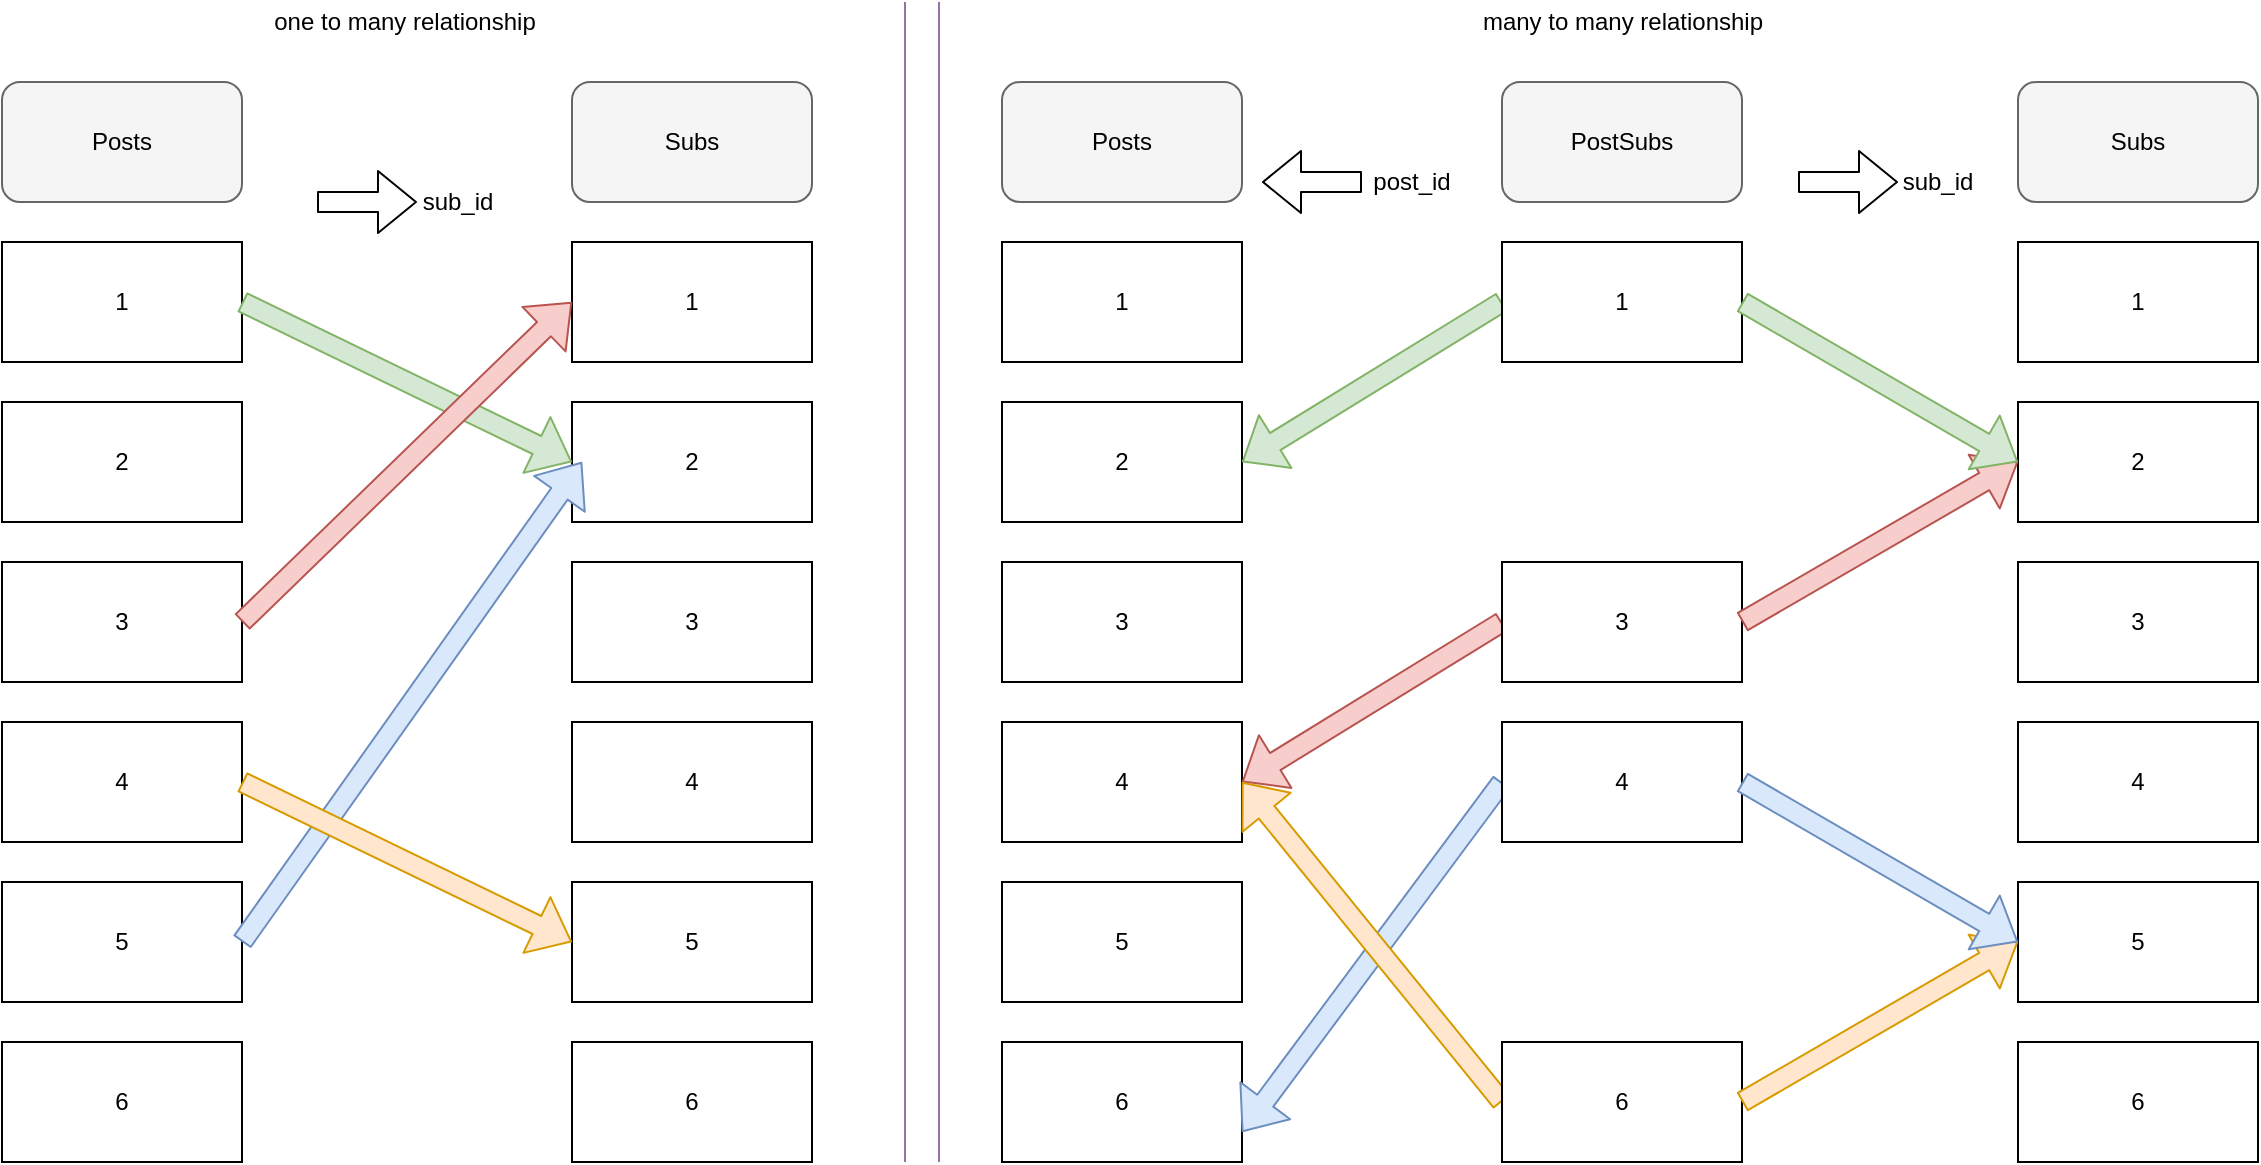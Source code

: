 <mxfile version="11.1.4" type="github"><diagram id="6Eb5E7Y-S9DL16h1_7wh" name="Page-1"><mxGraphModel dx="835" dy="466" grid="1" gridSize="10" guides="1" tooltips="1" connect="1" arrows="1" fold="1" page="1" pageScale="1" pageWidth="850" pageHeight="1100" math="0" shadow="0"><root><mxCell id="0"/><mxCell id="1" parent="0"/><mxCell id="yJ-hwqB_jbYcFbamZ0QM-2" value="1" style="rounded=0;whiteSpace=wrap;html=1;" parent="1" vertex="1"><mxGeometry x="60" y="140" width="120" height="60" as="geometry"/></mxCell><mxCell id="yJ-hwqB_jbYcFbamZ0QM-3" value="2" style="rounded=0;whiteSpace=wrap;html=1;" parent="1" vertex="1"><mxGeometry x="60" y="220" width="120" height="60" as="geometry"/></mxCell><mxCell id="yJ-hwqB_jbYcFbamZ0QM-4" value="3" style="rounded=0;whiteSpace=wrap;html=1;" parent="1" vertex="1"><mxGeometry x="60" y="300" width="120" height="60" as="geometry"/></mxCell><mxCell id="yJ-hwqB_jbYcFbamZ0QM-5" value="4" style="rounded=0;whiteSpace=wrap;html=1;" parent="1" vertex="1"><mxGeometry x="60" y="380" width="120" height="60" as="geometry"/></mxCell><mxCell id="yJ-hwqB_jbYcFbamZ0QM-6" value="5" style="rounded=0;whiteSpace=wrap;html=1;" parent="1" vertex="1"><mxGeometry x="60" y="460" width="120" height="60" as="geometry"/></mxCell><mxCell id="yJ-hwqB_jbYcFbamZ0QM-7" value="6" style="rounded=0;whiteSpace=wrap;html=1;" parent="1" vertex="1"><mxGeometry x="60" y="540" width="120" height="60" as="geometry"/></mxCell><mxCell id="yJ-hwqB_jbYcFbamZ0QM-14" value="1" style="rounded=0;whiteSpace=wrap;html=1;" parent="1" vertex="1"><mxGeometry x="345" y="140" width="120" height="60" as="geometry"/></mxCell><mxCell id="yJ-hwqB_jbYcFbamZ0QM-15" value="2" style="rounded=0;whiteSpace=wrap;html=1;" parent="1" vertex="1"><mxGeometry x="345" y="220" width="120" height="60" as="geometry"/></mxCell><mxCell id="yJ-hwqB_jbYcFbamZ0QM-16" value="3" style="rounded=0;whiteSpace=wrap;html=1;" parent="1" vertex="1"><mxGeometry x="345" y="300" width="120" height="60" as="geometry"/></mxCell><mxCell id="yJ-hwqB_jbYcFbamZ0QM-17" value="4" style="rounded=0;whiteSpace=wrap;html=1;" parent="1" vertex="1"><mxGeometry x="345" y="380" width="120" height="60" as="geometry"/></mxCell><mxCell id="yJ-hwqB_jbYcFbamZ0QM-18" value="5" style="rounded=0;whiteSpace=wrap;html=1;" parent="1" vertex="1"><mxGeometry x="345" y="460" width="120" height="60" as="geometry"/></mxCell><mxCell id="yJ-hwqB_jbYcFbamZ0QM-19" value="6" style="rounded=0;whiteSpace=wrap;html=1;" parent="1" vertex="1"><mxGeometry x="345" y="540" width="120" height="60" as="geometry"/></mxCell><mxCell id="yJ-hwqB_jbYcFbamZ0QM-20" value="" style="shape=flexArrow;endArrow=classic;html=1;exitX=1;exitY=0.5;exitDx=0;exitDy=0;entryX=0;entryY=0.5;entryDx=0;entryDy=0;fillColor=#d5e8d4;strokeColor=#82b366;" parent="1" source="yJ-hwqB_jbYcFbamZ0QM-2" target="yJ-hwqB_jbYcFbamZ0QM-15" edge="1"><mxGeometry width="50" height="50" relative="1" as="geometry"><mxPoint x="60" y="670" as="sourcePoint"/><mxPoint x="110" y="620" as="targetPoint"/></mxGeometry></mxCell><mxCell id="yJ-hwqB_jbYcFbamZ0QM-21" value="" style="shape=flexArrow;endArrow=classic;html=1;exitX=1;exitY=0.5;exitDx=0;exitDy=0;entryX=0;entryY=0.5;entryDx=0;entryDy=0;fillColor=#f8cecc;strokeColor=#b85450;" parent="1" source="yJ-hwqB_jbYcFbamZ0QM-4" target="yJ-hwqB_jbYcFbamZ0QM-14" edge="1"><mxGeometry width="50" height="50" relative="1" as="geometry"><mxPoint x="60" y="670" as="sourcePoint"/><mxPoint x="110" y="620" as="targetPoint"/></mxGeometry></mxCell><mxCell id="yJ-hwqB_jbYcFbamZ0QM-22" value="" style="shape=flexArrow;endArrow=classic;html=1;exitX=1;exitY=0.5;exitDx=0;exitDy=0;fillColor=#dae8fc;strokeColor=#6c8ebf;" parent="1" source="yJ-hwqB_jbYcFbamZ0QM-6" edge="1"><mxGeometry width="50" height="50" relative="1" as="geometry"><mxPoint x="60" y="670" as="sourcePoint"/><mxPoint x="350" y="250" as="targetPoint"/></mxGeometry></mxCell><mxCell id="yJ-hwqB_jbYcFbamZ0QM-23" value="" style="shape=flexArrow;endArrow=classic;html=1;exitX=1;exitY=0.5;exitDx=0;exitDy=0;entryX=0;entryY=0.5;entryDx=0;entryDy=0;fillColor=#ffe6cc;strokeColor=#d79b00;" parent="1" source="yJ-hwqB_jbYcFbamZ0QM-5" target="yJ-hwqB_jbYcFbamZ0QM-18" edge="1"><mxGeometry width="50" height="50" relative="1" as="geometry"><mxPoint x="60" y="670" as="sourcePoint"/><mxPoint x="110" y="620" as="targetPoint"/></mxGeometry></mxCell><mxCell id="yJ-hwqB_jbYcFbamZ0QM-24" value="" style="rounded=1;whiteSpace=wrap;html=1;fillColor=#f5f5f5;strokeColor=#666666;fontColor=#333333;" parent="1" vertex="1"><mxGeometry x="60" y="60" width="120" height="60" as="geometry"/></mxCell><mxCell id="yJ-hwqB_jbYcFbamZ0QM-25" value="Posts" style="text;html=1;strokeColor=none;fillColor=none;align=center;verticalAlign=middle;whiteSpace=wrap;rounded=0;" parent="1" vertex="1"><mxGeometry x="100" y="80" width="40" height="20" as="geometry"/></mxCell><mxCell id="yJ-hwqB_jbYcFbamZ0QM-27" value="" style="rounded=1;whiteSpace=wrap;html=1;fillColor=#f5f5f5;strokeColor=#666666;fontColor=#333333;" parent="1" vertex="1"><mxGeometry x="345" y="60" width="120" height="60" as="geometry"/></mxCell><mxCell id="yJ-hwqB_jbYcFbamZ0QM-28" value="Subs" style="text;html=1;strokeColor=none;fillColor=none;align=center;verticalAlign=middle;whiteSpace=wrap;rounded=0;" parent="1" vertex="1"><mxGeometry x="385" y="80" width="40" height="20" as="geometry"/></mxCell><mxCell id="yJ-hwqB_jbYcFbamZ0QM-49" value="1" style="rounded=0;whiteSpace=wrap;html=1;" parent="1" vertex="1"><mxGeometry x="560" y="140" width="120" height="60" as="geometry"/></mxCell><mxCell id="yJ-hwqB_jbYcFbamZ0QM-50" value="2" style="rounded=0;whiteSpace=wrap;html=1;" parent="1" vertex="1"><mxGeometry x="560" y="220" width="120" height="60" as="geometry"/></mxCell><mxCell id="yJ-hwqB_jbYcFbamZ0QM-51" value="3" style="rounded=0;whiteSpace=wrap;html=1;" parent="1" vertex="1"><mxGeometry x="560" y="300" width="120" height="60" as="geometry"/></mxCell><mxCell id="yJ-hwqB_jbYcFbamZ0QM-52" value="4" style="rounded=0;whiteSpace=wrap;html=1;" parent="1" vertex="1"><mxGeometry x="560" y="380" width="120" height="60" as="geometry"/></mxCell><mxCell id="yJ-hwqB_jbYcFbamZ0QM-53" value="5" style="rounded=0;whiteSpace=wrap;html=1;" parent="1" vertex="1"><mxGeometry x="560" y="460" width="120" height="60" as="geometry"/></mxCell><mxCell id="yJ-hwqB_jbYcFbamZ0QM-54" value="6" style="rounded=0;whiteSpace=wrap;html=1;" parent="1" vertex="1"><mxGeometry x="560" y="540" width="120" height="60" as="geometry"/></mxCell><mxCell id="yJ-hwqB_jbYcFbamZ0QM-55" value="1" style="rounded=0;whiteSpace=wrap;html=1;" parent="1" vertex="1"><mxGeometry x="1068" y="140" width="120" height="60" as="geometry"/></mxCell><mxCell id="yJ-hwqB_jbYcFbamZ0QM-56" value="2" style="rounded=0;whiteSpace=wrap;html=1;" parent="1" vertex="1"><mxGeometry x="1068" y="220" width="120" height="60" as="geometry"/></mxCell><mxCell id="yJ-hwqB_jbYcFbamZ0QM-57" value="3" style="rounded=0;whiteSpace=wrap;html=1;" parent="1" vertex="1"><mxGeometry x="1068" y="300" width="120" height="60" as="geometry"/></mxCell><mxCell id="yJ-hwqB_jbYcFbamZ0QM-58" value="4" style="rounded=0;whiteSpace=wrap;html=1;" parent="1" vertex="1"><mxGeometry x="1068" y="380" width="120" height="60" as="geometry"/></mxCell><mxCell id="yJ-hwqB_jbYcFbamZ0QM-59" value="5" style="rounded=0;whiteSpace=wrap;html=1;" parent="1" vertex="1"><mxGeometry x="1068" y="460" width="120" height="60" as="geometry"/></mxCell><mxCell id="yJ-hwqB_jbYcFbamZ0QM-60" value="6" style="rounded=0;whiteSpace=wrap;html=1;" parent="1" vertex="1"><mxGeometry x="1068" y="540" width="120" height="60" as="geometry"/></mxCell><mxCell id="yJ-hwqB_jbYcFbamZ0QM-61" value="" style="shape=flexArrow;endArrow=classic;html=1;exitX=0;exitY=0.5;exitDx=0;exitDy=0;entryX=1;entryY=0.5;entryDx=0;entryDy=0;fillColor=#d5e8d4;strokeColor=#82b366;" parent="1" source="yJ-hwqB_jbYcFbamZ0QM-69" target="yJ-hwqB_jbYcFbamZ0QM-50" edge="1"><mxGeometry width="50" height="50" relative="1" as="geometry"><mxPoint x="783" y="670" as="sourcePoint"/><mxPoint x="833" y="620" as="targetPoint"/></mxGeometry></mxCell><mxCell id="yJ-hwqB_jbYcFbamZ0QM-62" value="" style="shape=flexArrow;endArrow=classic;html=1;exitX=0;exitY=0.5;exitDx=0;exitDy=0;entryX=1;entryY=0.5;entryDx=0;entryDy=0;fillColor=#f8cecc;strokeColor=#b85450;" parent="1" source="yJ-hwqB_jbYcFbamZ0QM-71" target="yJ-hwqB_jbYcFbamZ0QM-52" edge="1"><mxGeometry width="50" height="50" relative="1" as="geometry"><mxPoint x="783" y="670" as="sourcePoint"/><mxPoint x="833" y="620" as="targetPoint"/></mxGeometry></mxCell><mxCell id="yJ-hwqB_jbYcFbamZ0QM-63" value="" style="shape=flexArrow;endArrow=classic;html=1;exitX=0;exitY=0.5;exitDx=0;exitDy=0;fillColor=#dae8fc;strokeColor=#6c8ebf;entryX=1;entryY=0.75;entryDx=0;entryDy=0;" parent="1" source="yJ-hwqB_jbYcFbamZ0QM-72" target="yJ-hwqB_jbYcFbamZ0QM-54" edge="1"><mxGeometry width="50" height="50" relative="1" as="geometry"><mxPoint x="783" y="670" as="sourcePoint"/><mxPoint x="1073" y="250" as="targetPoint"/></mxGeometry></mxCell><mxCell id="yJ-hwqB_jbYcFbamZ0QM-64" value="" style="shape=flexArrow;endArrow=classic;html=1;exitX=0;exitY=0.5;exitDx=0;exitDy=0;entryX=1;entryY=0.5;entryDx=0;entryDy=0;fillColor=#ffe6cc;strokeColor=#d79b00;" parent="1" source="yJ-hwqB_jbYcFbamZ0QM-74" target="yJ-hwqB_jbYcFbamZ0QM-52" edge="1"><mxGeometry width="50" height="50" relative="1" as="geometry"><mxPoint x="783" y="670" as="sourcePoint"/><mxPoint x="833" y="620" as="targetPoint"/></mxGeometry></mxCell><mxCell id="yJ-hwqB_jbYcFbamZ0QM-65" value="" style="rounded=1;whiteSpace=wrap;html=1;fillColor=#f5f5f5;strokeColor=#666666;fontColor=#333333;" parent="1" vertex="1"><mxGeometry x="560" y="60" width="120" height="60" as="geometry"/></mxCell><mxCell id="yJ-hwqB_jbYcFbamZ0QM-66" value="Posts" style="text;html=1;strokeColor=none;fillColor=none;align=center;verticalAlign=middle;whiteSpace=wrap;rounded=0;" parent="1" vertex="1"><mxGeometry x="600" y="80" width="40" height="20" as="geometry"/></mxCell><mxCell id="yJ-hwqB_jbYcFbamZ0QM-67" value="" style="rounded=1;whiteSpace=wrap;html=1;fillColor=#f5f5f5;strokeColor=#666666;fontColor=#333333;" parent="1" vertex="1"><mxGeometry x="1068" y="60" width="120" height="60" as="geometry"/></mxCell><mxCell id="yJ-hwqB_jbYcFbamZ0QM-68" value="Subs" style="text;html=1;strokeColor=none;fillColor=none;align=center;verticalAlign=middle;whiteSpace=wrap;rounded=0;" parent="1" vertex="1"><mxGeometry x="1108" y="80" width="40" height="20" as="geometry"/></mxCell><mxCell id="yJ-hwqB_jbYcFbamZ0QM-69" value="1" style="rounded=0;whiteSpace=wrap;html=1;" parent="1" vertex="1"><mxGeometry x="810" y="140" width="120" height="60" as="geometry"/></mxCell><mxCell id="yJ-hwqB_jbYcFbamZ0QM-71" value="3" style="rounded=0;whiteSpace=wrap;html=1;" parent="1" vertex="1"><mxGeometry x="810" y="300" width="120" height="60" as="geometry"/></mxCell><mxCell id="yJ-hwqB_jbYcFbamZ0QM-72" value="4" style="rounded=0;whiteSpace=wrap;html=1;" parent="1" vertex="1"><mxGeometry x="810" y="380" width="120" height="60" as="geometry"/></mxCell><mxCell id="yJ-hwqB_jbYcFbamZ0QM-74" value="6" style="rounded=0;whiteSpace=wrap;html=1;" parent="1" vertex="1"><mxGeometry x="810" y="540" width="120" height="60" as="geometry"/></mxCell><mxCell id="yJ-hwqB_jbYcFbamZ0QM-75" value="" style="rounded=1;whiteSpace=wrap;html=1;fillColor=#f5f5f5;strokeColor=#666666;fontColor=#333333;" parent="1" vertex="1"><mxGeometry x="810" y="60" width="120" height="60" as="geometry"/></mxCell><mxCell id="yJ-hwqB_jbYcFbamZ0QM-76" value="PostSubs" style="text;html=1;strokeColor=none;fillColor=none;align=center;verticalAlign=middle;whiteSpace=wrap;rounded=0;" parent="1" vertex="1"><mxGeometry x="850" y="80" width="40" height="20" as="geometry"/></mxCell><mxCell id="yJ-hwqB_jbYcFbamZ0QM-77" value="" style="shape=flexArrow;endArrow=classic;html=1;exitX=1;exitY=0.5;exitDx=0;exitDy=0;entryX=0;entryY=0.5;entryDx=0;entryDy=0;fillColor=#ffe6cc;strokeColor=#d79b00;" parent="1" source="yJ-hwqB_jbYcFbamZ0QM-74" target="yJ-hwqB_jbYcFbamZ0QM-59" edge="1"><mxGeometry width="50" height="50" relative="1" as="geometry"><mxPoint x="820" y="580" as="sourcePoint"/><mxPoint x="690" y="420" as="targetPoint"/></mxGeometry></mxCell><mxCell id="yJ-hwqB_jbYcFbamZ0QM-78" value="" style="shape=flexArrow;endArrow=classic;html=1;exitX=1;exitY=0.5;exitDx=0;exitDy=0;fillColor=#dae8fc;strokeColor=#6c8ebf;entryX=0;entryY=0.5;entryDx=0;entryDy=0;" parent="1" source="yJ-hwqB_jbYcFbamZ0QM-72" target="yJ-hwqB_jbYcFbamZ0QM-59" edge="1"><mxGeometry width="50" height="50" relative="1" as="geometry"><mxPoint x="1068" y="402.5" as="sourcePoint"/><mxPoint x="938" y="577.5" as="targetPoint"/></mxGeometry></mxCell><mxCell id="yJ-hwqB_jbYcFbamZ0QM-79" value="" style="shape=flexArrow;endArrow=classic;html=1;exitX=1;exitY=0.5;exitDx=0;exitDy=0;entryX=0;entryY=0.5;entryDx=0;entryDy=0;fillColor=#f8cecc;strokeColor=#b85450;" parent="1" source="yJ-hwqB_jbYcFbamZ0QM-71" target="yJ-hwqB_jbYcFbamZ0QM-56" edge="1"><mxGeometry width="50" height="50" relative="1" as="geometry"><mxPoint x="820" y="340" as="sourcePoint"/><mxPoint x="690" y="420" as="targetPoint"/></mxGeometry></mxCell><mxCell id="yJ-hwqB_jbYcFbamZ0QM-80" value="" style="shape=flexArrow;endArrow=classic;html=1;exitX=1;exitY=0.5;exitDx=0;exitDy=0;entryX=0;entryY=0.5;entryDx=0;entryDy=0;fillColor=#d5e8d4;strokeColor=#82b366;" parent="1" source="yJ-hwqB_jbYcFbamZ0QM-69" target="yJ-hwqB_jbYcFbamZ0QM-56" edge="1"><mxGeometry width="50" height="50" relative="1" as="geometry"><mxPoint x="939" y="160" as="sourcePoint"/><mxPoint x="809" y="240" as="targetPoint"/></mxGeometry></mxCell><mxCell id="yJ-hwqB_jbYcFbamZ0QM-82" value="" style="shape=flexArrow;endArrow=classic;html=1;" parent="1" target="yJ-hwqB_jbYcFbamZ0QM-83" edge="1"><mxGeometry width="50" height="50" relative="1" as="geometry"><mxPoint x="217.5" y="120" as="sourcePoint"/><mxPoint x="287.5" y="120" as="targetPoint"/></mxGeometry></mxCell><mxCell id="yJ-hwqB_jbYcFbamZ0QM-83" value="sub_id" style="text;html=1;strokeColor=none;fillColor=none;align=center;verticalAlign=middle;whiteSpace=wrap;rounded=0;" parent="1" vertex="1"><mxGeometry x="267.5" y="110" width="40" height="20" as="geometry"/></mxCell><mxCell id="yJ-hwqB_jbYcFbamZ0QM-85" value="" style="shape=flexArrow;endArrow=classic;html=1;" parent="1" target="yJ-hwqB_jbYcFbamZ0QM-86" edge="1"><mxGeometry width="50" height="50" relative="1" as="geometry"><mxPoint x="958" y="110" as="sourcePoint"/><mxPoint x="1028" y="110" as="targetPoint"/></mxGeometry></mxCell><mxCell id="yJ-hwqB_jbYcFbamZ0QM-86" value="sub_id" style="text;html=1;strokeColor=none;fillColor=none;align=center;verticalAlign=middle;whiteSpace=wrap;rounded=0;" parent="1" vertex="1"><mxGeometry x="1008" y="100" width="40" height="20" as="geometry"/></mxCell><mxCell id="yJ-hwqB_jbYcFbamZ0QM-89" value="" style="shape=flexArrow;endArrow=classic;html=1;" parent="1" edge="1"><mxGeometry width="50" height="50" relative="1" as="geometry"><mxPoint x="740" y="110" as="sourcePoint"/><mxPoint x="690" y="110" as="targetPoint"/></mxGeometry></mxCell><mxCell id="yJ-hwqB_jbYcFbamZ0QM-90" value="post_id" style="text;html=1;strokeColor=none;fillColor=none;align=center;verticalAlign=middle;whiteSpace=wrap;rounded=0;" parent="1" vertex="1"><mxGeometry x="745" y="100" width="40" height="20" as="geometry"/></mxCell><mxCell id="yJ-hwqB_jbYcFbamZ0QM-94" value="one to many relationship" style="text;html=1;strokeColor=none;fillColor=none;align=center;verticalAlign=middle;whiteSpace=wrap;rounded=0;" parent="1" vertex="1"><mxGeometry x="170" y="20" width="183" height="20" as="geometry"/></mxCell><mxCell id="yJ-hwqB_jbYcFbamZ0QM-95" value="many to many relationship" style="text;html=1;strokeColor=none;fillColor=none;align=center;verticalAlign=middle;whiteSpace=wrap;rounded=0;" parent="1" vertex="1"><mxGeometry x="778.5" y="20" width="183" height="20" as="geometry"/></mxCell><mxCell id="yJ-hwqB_jbYcFbamZ0QM-96" value="" style="shape=link;html=1;width=17;fillColor=#e1d5e7;strokeColor=#9673a6;" parent="1" edge="1"><mxGeometry width="50" height="50" relative="1" as="geometry"><mxPoint x="520" y="600" as="sourcePoint"/><mxPoint x="520" y="20" as="targetPoint"/></mxGeometry></mxCell></root></mxGraphModel></diagram></mxfile>